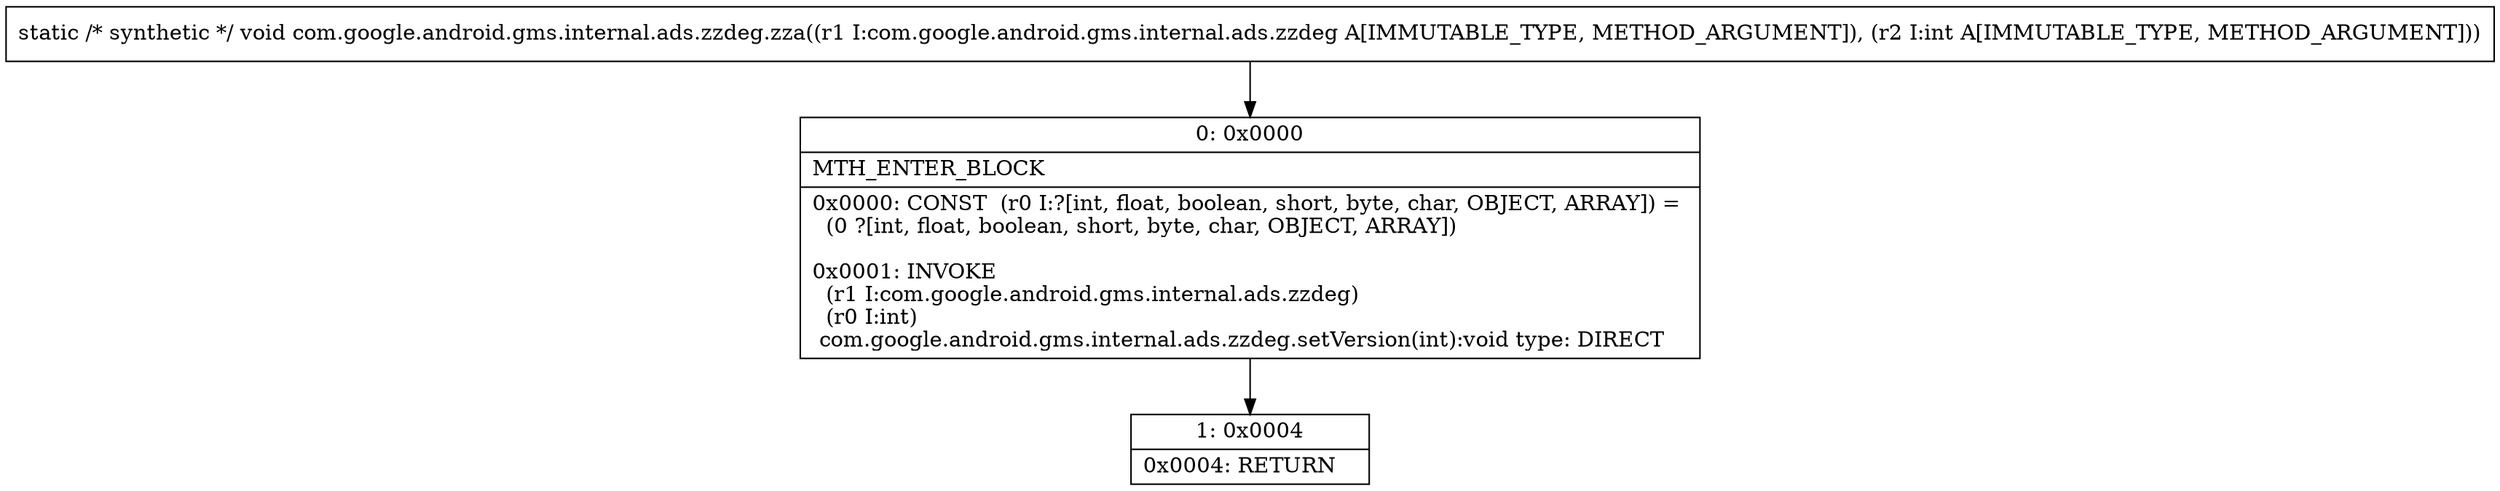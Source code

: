 digraph "CFG forcom.google.android.gms.internal.ads.zzdeg.zza(Lcom\/google\/android\/gms\/internal\/ads\/zzdeg;I)V" {
Node_0 [shape=record,label="{0\:\ 0x0000|MTH_ENTER_BLOCK\l|0x0000: CONST  (r0 I:?[int, float, boolean, short, byte, char, OBJECT, ARRAY]) = \l  (0 ?[int, float, boolean, short, byte, char, OBJECT, ARRAY])\l \l0x0001: INVOKE  \l  (r1 I:com.google.android.gms.internal.ads.zzdeg)\l  (r0 I:int)\l com.google.android.gms.internal.ads.zzdeg.setVersion(int):void type: DIRECT \l}"];
Node_1 [shape=record,label="{1\:\ 0x0004|0x0004: RETURN   \l}"];
MethodNode[shape=record,label="{static \/* synthetic *\/ void com.google.android.gms.internal.ads.zzdeg.zza((r1 I:com.google.android.gms.internal.ads.zzdeg A[IMMUTABLE_TYPE, METHOD_ARGUMENT]), (r2 I:int A[IMMUTABLE_TYPE, METHOD_ARGUMENT])) }"];
MethodNode -> Node_0;
Node_0 -> Node_1;
}

